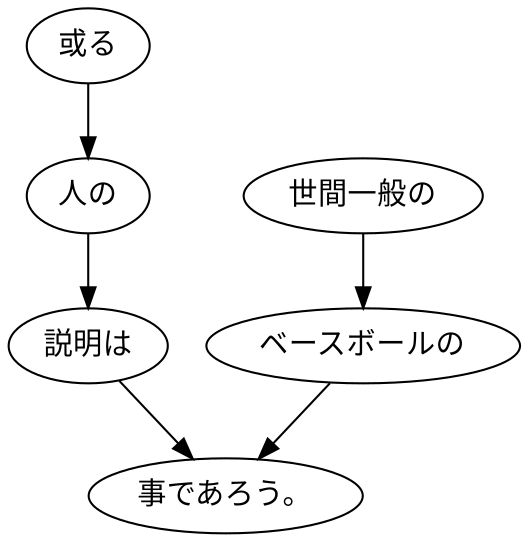 digraph graph5047 {
	node0 [label="或る"];
	node1 [label="人の"];
	node2 [label="説明は"];
	node3 [label="世間一般の"];
	node4 [label="ベースボールの"];
	node5 [label="事であろう。"];
	node0 -> node1;
	node1 -> node2;
	node2 -> node5;
	node3 -> node4;
	node4 -> node5;
}
